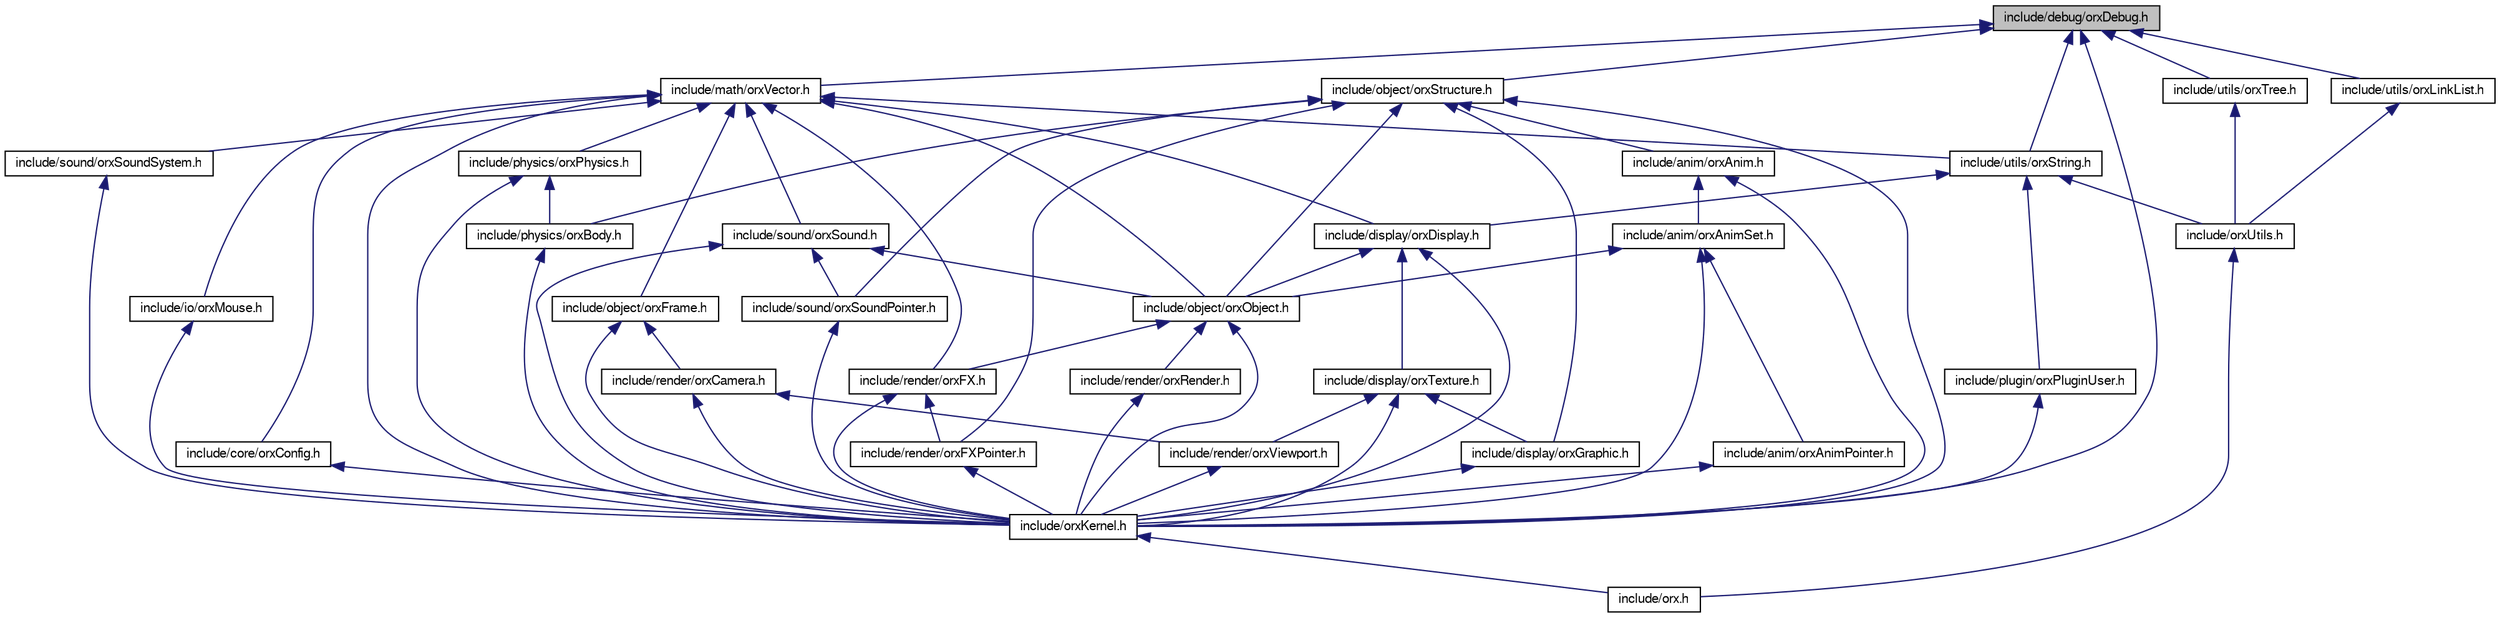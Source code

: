 digraph G
{
  bgcolor="transparent";
  edge [fontname="FreeSans",fontsize=10,labelfontname="FreeSans",labelfontsize=10];
  node [fontname="FreeSans",fontsize=10,shape=record];
  Node1 [label="include/debug/orxDebug.h",height=0.2,width=0.4,color="black", fillcolor="grey75", style="filled" fontcolor="black"];
  Node1 -> Node2 [dir=back,color="midnightblue",fontsize=10,style="solid",fontname="FreeSans"];
  Node2 [label="include/math/orxVector.h",height=0.2,width=0.4,color="black",URL="$orx_vector_8h.html"];
  Node2 -> Node3 [dir=back,color="midnightblue",fontsize=10,style="solid",fontname="FreeSans"];
  Node3 [label="include/core/orxConfig.h",height=0.2,width=0.4,color="black",URL="$orx_config_8h.html"];
  Node3 -> Node4 [dir=back,color="midnightblue",fontsize=10,style="solid",fontname="FreeSans"];
  Node4 [label="include/orxKernel.h",height=0.2,width=0.4,color="black",URL="$orx_kernel_8h.html"];
  Node4 -> Node5 [dir=back,color="midnightblue",fontsize=10,style="solid",fontname="FreeSans"];
  Node5 [label="include/orx.h",height=0.2,width=0.4,color="black",URL="$orx_8h.html"];
  Node2 -> Node6 [dir=back,color="midnightblue",fontsize=10,style="solid",fontname="FreeSans"];
  Node6 [label="include/display/orxDisplay.h",height=0.2,width=0.4,color="black",URL="$orx_display_8h.html"];
  Node6 -> Node7 [dir=back,color="midnightblue",fontsize=10,style="solid",fontname="FreeSans"];
  Node7 [label="include/display/orxTexture.h",height=0.2,width=0.4,color="black",URL="$orx_texture_8h.html"];
  Node7 -> Node8 [dir=back,color="midnightblue",fontsize=10,style="solid",fontname="FreeSans"];
  Node8 [label="include/display/orxGraphic.h",height=0.2,width=0.4,color="black",URL="$orx_graphic_8h.html"];
  Node8 -> Node4 [dir=back,color="midnightblue",fontsize=10,style="solid",fontname="FreeSans"];
  Node7 -> Node4 [dir=back,color="midnightblue",fontsize=10,style="solid",fontname="FreeSans"];
  Node7 -> Node9 [dir=back,color="midnightblue",fontsize=10,style="solid",fontname="FreeSans"];
  Node9 [label="include/render/orxViewport.h",height=0.2,width=0.4,color="black",URL="$orx_viewport_8h.html"];
  Node9 -> Node4 [dir=back,color="midnightblue",fontsize=10,style="solid",fontname="FreeSans"];
  Node6 -> Node10 [dir=back,color="midnightblue",fontsize=10,style="solid",fontname="FreeSans"];
  Node10 [label="include/object/orxObject.h",height=0.2,width=0.4,color="black",URL="$orx_object_8h.html"];
  Node10 -> Node4 [dir=back,color="midnightblue",fontsize=10,style="solid",fontname="FreeSans"];
  Node10 -> Node11 [dir=back,color="midnightblue",fontsize=10,style="solid",fontname="FreeSans"];
  Node11 [label="include/render/orxFX.h",height=0.2,width=0.4,color="black",URL="$orx_f_x_8h.html"];
  Node11 -> Node4 [dir=back,color="midnightblue",fontsize=10,style="solid",fontname="FreeSans"];
  Node11 -> Node12 [dir=back,color="midnightblue",fontsize=10,style="solid",fontname="FreeSans"];
  Node12 [label="include/render/orxFXPointer.h",height=0.2,width=0.4,color="black",URL="$orx_f_x_pointer_8h.html"];
  Node12 -> Node4 [dir=back,color="midnightblue",fontsize=10,style="solid",fontname="FreeSans"];
  Node10 -> Node13 [dir=back,color="midnightblue",fontsize=10,style="solid",fontname="FreeSans"];
  Node13 [label="include/render/orxRender.h",height=0.2,width=0.4,color="black",URL="$orx_render_8h.html"];
  Node13 -> Node4 [dir=back,color="midnightblue",fontsize=10,style="solid",fontname="FreeSans"];
  Node6 -> Node4 [dir=back,color="midnightblue",fontsize=10,style="solid",fontname="FreeSans"];
  Node2 -> Node14 [dir=back,color="midnightblue",fontsize=10,style="solid",fontname="FreeSans"];
  Node14 [label="include/io/orxMouse.h",height=0.2,width=0.4,color="black",URL="$orx_mouse_8h.html"];
  Node14 -> Node4 [dir=back,color="midnightblue",fontsize=10,style="solid",fontname="FreeSans"];
  Node2 -> Node15 [dir=back,color="midnightblue",fontsize=10,style="solid",fontname="FreeSans"];
  Node15 [label="include/object/orxFrame.h",height=0.2,width=0.4,color="black",URL="$orx_frame_8h.html"];
  Node15 -> Node4 [dir=back,color="midnightblue",fontsize=10,style="solid",fontname="FreeSans"];
  Node15 -> Node16 [dir=back,color="midnightblue",fontsize=10,style="solid",fontname="FreeSans"];
  Node16 [label="include/render/orxCamera.h",height=0.2,width=0.4,color="black",URL="$orx_camera_8h.html"];
  Node16 -> Node4 [dir=back,color="midnightblue",fontsize=10,style="solid",fontname="FreeSans"];
  Node16 -> Node9 [dir=back,color="midnightblue",fontsize=10,style="solid",fontname="FreeSans"];
  Node2 -> Node10 [dir=back,color="midnightblue",fontsize=10,style="solid",fontname="FreeSans"];
  Node2 -> Node4 [dir=back,color="midnightblue",fontsize=10,style="solid",fontname="FreeSans"];
  Node2 -> Node17 [dir=back,color="midnightblue",fontsize=10,style="solid",fontname="FreeSans"];
  Node17 [label="include/physics/orxPhysics.h",height=0.2,width=0.4,color="black",URL="$orx_physics_8h.html"];
  Node17 -> Node18 [dir=back,color="midnightblue",fontsize=10,style="solid",fontname="FreeSans"];
  Node18 [label="include/physics/orxBody.h",height=0.2,width=0.4,color="black",URL="$orx_body_8h.html"];
  Node18 -> Node4 [dir=back,color="midnightblue",fontsize=10,style="solid",fontname="FreeSans"];
  Node17 -> Node4 [dir=back,color="midnightblue",fontsize=10,style="solid",fontname="FreeSans"];
  Node2 -> Node11 [dir=back,color="midnightblue",fontsize=10,style="solid",fontname="FreeSans"];
  Node2 -> Node19 [dir=back,color="midnightblue",fontsize=10,style="solid",fontname="FreeSans"];
  Node19 [label="include/sound/orxSound.h",height=0.2,width=0.4,color="black",URL="$orx_sound_8h.html"];
  Node19 -> Node10 [dir=back,color="midnightblue",fontsize=10,style="solid",fontname="FreeSans"];
  Node19 -> Node4 [dir=back,color="midnightblue",fontsize=10,style="solid",fontname="FreeSans"];
  Node19 -> Node20 [dir=back,color="midnightblue",fontsize=10,style="solid",fontname="FreeSans"];
  Node20 [label="include/sound/orxSoundPointer.h",height=0.2,width=0.4,color="black",URL="$orx_sound_pointer_8h.html"];
  Node20 -> Node4 [dir=back,color="midnightblue",fontsize=10,style="solid",fontname="FreeSans"];
  Node2 -> Node21 [dir=back,color="midnightblue",fontsize=10,style="solid",fontname="FreeSans"];
  Node21 [label="include/sound/orxSoundSystem.h",height=0.2,width=0.4,color="black",URL="$orx_sound_system_8h.html"];
  Node21 -> Node4 [dir=back,color="midnightblue",fontsize=10,style="solid",fontname="FreeSans"];
  Node2 -> Node22 [dir=back,color="midnightblue",fontsize=10,style="solid",fontname="FreeSans"];
  Node22 [label="include/utils/orxString.h",height=0.2,width=0.4,color="black",URL="$orx_string_8h.html"];
  Node22 -> Node6 [dir=back,color="midnightblue",fontsize=10,style="solid",fontname="FreeSans"];
  Node22 -> Node23 [dir=back,color="midnightblue",fontsize=10,style="solid",fontname="FreeSans"];
  Node23 [label="include/plugin/orxPluginUser.h",height=0.2,width=0.4,color="black",URL="$orx_plugin_user_8h.html"];
  Node23 -> Node4 [dir=back,color="midnightblue",fontsize=10,style="solid",fontname="FreeSans"];
  Node22 -> Node24 [dir=back,color="midnightblue",fontsize=10,style="solid",fontname="FreeSans"];
  Node24 [label="include/orxUtils.h",height=0.2,width=0.4,color="black",URL="$orx_utils_8h.html"];
  Node24 -> Node5 [dir=back,color="midnightblue",fontsize=10,style="solid",fontname="FreeSans"];
  Node1 -> Node25 [dir=back,color="midnightblue",fontsize=10,style="solid",fontname="FreeSans"];
  Node25 [label="include/object/orxStructure.h",height=0.2,width=0.4,color="black",URL="$orx_structure_8h.html"];
  Node25 -> Node26 [dir=back,color="midnightblue",fontsize=10,style="solid",fontname="FreeSans"];
  Node26 [label="include/anim/orxAnim.h",height=0.2,width=0.4,color="black",URL="$orx_anim_8h.html"];
  Node26 -> Node27 [dir=back,color="midnightblue",fontsize=10,style="solid",fontname="FreeSans"];
  Node27 [label="include/anim/orxAnimSet.h",height=0.2,width=0.4,color="black",URL="$orx_anim_set_8h.html"];
  Node27 -> Node28 [dir=back,color="midnightblue",fontsize=10,style="solid",fontname="FreeSans"];
  Node28 [label="include/anim/orxAnimPointer.h",height=0.2,width=0.4,color="black",URL="$orx_anim_pointer_8h.html"];
  Node28 -> Node4 [dir=back,color="midnightblue",fontsize=10,style="solid",fontname="FreeSans"];
  Node27 -> Node10 [dir=back,color="midnightblue",fontsize=10,style="solid",fontname="FreeSans"];
  Node27 -> Node4 [dir=back,color="midnightblue",fontsize=10,style="solid",fontname="FreeSans"];
  Node26 -> Node4 [dir=back,color="midnightblue",fontsize=10,style="solid",fontname="FreeSans"];
  Node25 -> Node8 [dir=back,color="midnightblue",fontsize=10,style="solid",fontname="FreeSans"];
  Node25 -> Node10 [dir=back,color="midnightblue",fontsize=10,style="solid",fontname="FreeSans"];
  Node25 -> Node4 [dir=back,color="midnightblue",fontsize=10,style="solid",fontname="FreeSans"];
  Node25 -> Node18 [dir=back,color="midnightblue",fontsize=10,style="solid",fontname="FreeSans"];
  Node25 -> Node12 [dir=back,color="midnightblue",fontsize=10,style="solid",fontname="FreeSans"];
  Node25 -> Node20 [dir=back,color="midnightblue",fontsize=10,style="solid",fontname="FreeSans"];
  Node1 -> Node4 [dir=back,color="midnightblue",fontsize=10,style="solid",fontname="FreeSans"];
  Node1 -> Node29 [dir=back,color="midnightblue",fontsize=10,style="solid",fontname="FreeSans"];
  Node29 [label="include/utils/orxLinkList.h",height=0.2,width=0.4,color="black",URL="$orx_link_list_8h.html"];
  Node29 -> Node24 [dir=back,color="midnightblue",fontsize=10,style="solid",fontname="FreeSans"];
  Node1 -> Node22 [dir=back,color="midnightblue",fontsize=10,style="solid",fontname="FreeSans"];
  Node1 -> Node30 [dir=back,color="midnightblue",fontsize=10,style="solid",fontname="FreeSans"];
  Node30 [label="include/utils/orxTree.h",height=0.2,width=0.4,color="black",URL="$orx_tree_8h.html"];
  Node30 -> Node24 [dir=back,color="midnightblue",fontsize=10,style="solid",fontname="FreeSans"];
}
